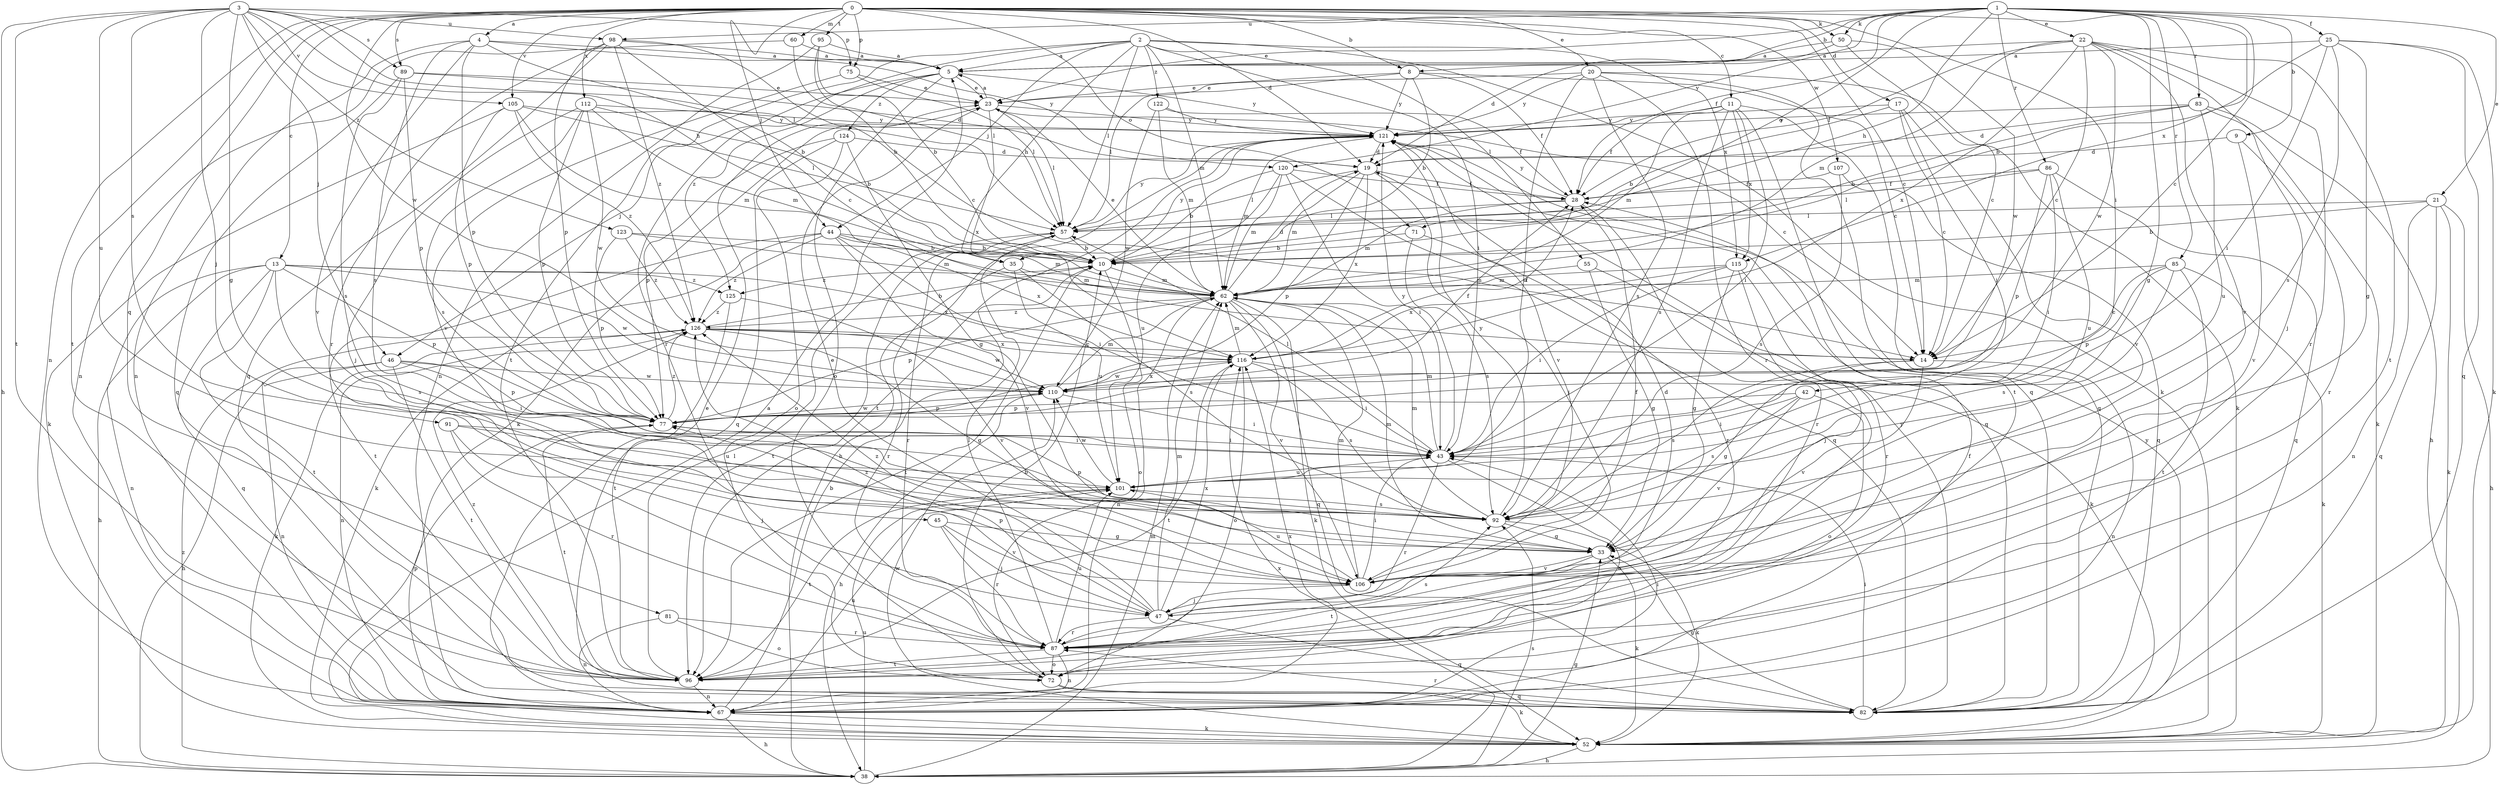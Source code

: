strict digraph  {
0;
1;
2;
3;
4;
5;
8;
9;
10;
11;
13;
14;
17;
19;
20;
21;
22;
23;
25;
28;
33;
35;
38;
42;
43;
44;
45;
46;
47;
50;
52;
55;
57;
60;
62;
67;
71;
72;
75;
77;
81;
82;
83;
85;
86;
87;
89;
91;
92;
95;
96;
98;
101;
105;
106;
107;
110;
112;
115;
116;
120;
121;
122;
123;
124;
125;
126;
0 -> 4  [label=a];
0 -> 8  [label=b];
0 -> 11  [label=c];
0 -> 13  [label=c];
0 -> 14  [label=c];
0 -> 17  [label=d];
0 -> 19  [label=d];
0 -> 20  [label=e];
0 -> 33  [label=g];
0 -> 42  [label=i];
0 -> 44  [label=j];
0 -> 50  [label=k];
0 -> 60  [label=m];
0 -> 67  [label=n];
0 -> 71  [label=o];
0 -> 75  [label=p];
0 -> 81  [label=q];
0 -> 89  [label=s];
0 -> 95  [label=t];
0 -> 96  [label=t];
0 -> 105  [label=v];
0 -> 107  [label=w];
0 -> 110  [label=w];
0 -> 112  [label=x];
1 -> 8  [label=b];
1 -> 9  [label=b];
1 -> 14  [label=c];
1 -> 21  [label=e];
1 -> 22  [label=e];
1 -> 23  [label=e];
1 -> 25  [label=f];
1 -> 28  [label=f];
1 -> 35  [label=h];
1 -> 50  [label=k];
1 -> 71  [label=o];
1 -> 83  [label=r];
1 -> 85  [label=r];
1 -> 86  [label=r];
1 -> 98  [label=u];
1 -> 115  [label=x];
1 -> 120  [label=y];
2 -> 5  [label=a];
2 -> 35  [label=h];
2 -> 43  [label=i];
2 -> 44  [label=j];
2 -> 52  [label=k];
2 -> 55  [label=l];
2 -> 57  [label=l];
2 -> 62  [label=m];
2 -> 87  [label=r];
2 -> 96  [label=t];
2 -> 115  [label=x];
2 -> 122  [label=z];
3 -> 33  [label=g];
3 -> 35  [label=h];
3 -> 38  [label=h];
3 -> 45  [label=j];
3 -> 46  [label=j];
3 -> 57  [label=l];
3 -> 75  [label=p];
3 -> 89  [label=s];
3 -> 91  [label=s];
3 -> 96  [label=t];
3 -> 98  [label=u];
3 -> 101  [label=u];
3 -> 105  [label=v];
3 -> 123  [label=z];
4 -> 5  [label=a];
4 -> 10  [label=b];
4 -> 67  [label=n];
4 -> 77  [label=p];
4 -> 92  [label=s];
4 -> 106  [label=v];
4 -> 120  [label=y];
5 -> 23  [label=e];
5 -> 46  [label=j];
5 -> 72  [label=o];
5 -> 121  [label=y];
5 -> 124  [label=z];
5 -> 125  [label=z];
8 -> 10  [label=b];
8 -> 14  [label=c];
8 -> 23  [label=e];
8 -> 28  [label=f];
8 -> 57  [label=l];
8 -> 121  [label=y];
9 -> 19  [label=d];
9 -> 87  [label=r];
9 -> 106  [label=v];
10 -> 62  [label=m];
10 -> 72  [label=o];
10 -> 96  [label=t];
10 -> 121  [label=y];
10 -> 125  [label=z];
11 -> 28  [label=f];
11 -> 43  [label=i];
11 -> 62  [label=m];
11 -> 82  [label=q];
11 -> 92  [label=s];
11 -> 96  [label=t];
11 -> 115  [label=x];
11 -> 121  [label=y];
13 -> 38  [label=h];
13 -> 67  [label=n];
13 -> 77  [label=p];
13 -> 82  [label=q];
13 -> 92  [label=s];
13 -> 96  [label=t];
13 -> 110  [label=w];
13 -> 116  [label=x];
13 -> 125  [label=z];
14 -> 33  [label=g];
14 -> 67  [label=n];
14 -> 92  [label=s];
14 -> 106  [label=v];
17 -> 10  [label=b];
17 -> 14  [label=c];
17 -> 43  [label=i];
17 -> 106  [label=v];
17 -> 121  [label=y];
19 -> 28  [label=f];
19 -> 47  [label=j];
19 -> 57  [label=l];
19 -> 62  [label=m];
19 -> 77  [label=p];
19 -> 116  [label=x];
20 -> 23  [label=e];
20 -> 52  [label=k];
20 -> 82  [label=q];
20 -> 87  [label=r];
20 -> 92  [label=s];
20 -> 101  [label=u];
20 -> 121  [label=y];
21 -> 10  [label=b];
21 -> 38  [label=h];
21 -> 52  [label=k];
21 -> 57  [label=l];
21 -> 67  [label=n];
21 -> 82  [label=q];
22 -> 5  [label=a];
22 -> 14  [label=c];
22 -> 28  [label=f];
22 -> 47  [label=j];
22 -> 62  [label=m];
22 -> 87  [label=r];
22 -> 96  [label=t];
22 -> 106  [label=v];
22 -> 110  [label=w];
22 -> 116  [label=x];
23 -> 5  [label=a];
23 -> 14  [label=c];
23 -> 52  [label=k];
23 -> 57  [label=l];
23 -> 116  [label=x];
23 -> 121  [label=y];
25 -> 5  [label=a];
25 -> 10  [label=b];
25 -> 33  [label=g];
25 -> 43  [label=i];
25 -> 52  [label=k];
25 -> 82  [label=q];
25 -> 92  [label=s];
28 -> 57  [label=l];
28 -> 62  [label=m];
28 -> 87  [label=r];
28 -> 121  [label=y];
33 -> 52  [label=k];
33 -> 62  [label=m];
33 -> 96  [label=t];
33 -> 106  [label=v];
35 -> 62  [label=m];
35 -> 87  [label=r];
35 -> 92  [label=s];
35 -> 101  [label=u];
38 -> 33  [label=g];
38 -> 62  [label=m];
38 -> 92  [label=s];
38 -> 101  [label=u];
38 -> 116  [label=x];
38 -> 126  [label=z];
42 -> 43  [label=i];
42 -> 72  [label=o];
42 -> 77  [label=p];
42 -> 92  [label=s];
42 -> 106  [label=v];
43 -> 57  [label=l];
43 -> 62  [label=m];
43 -> 72  [label=o];
43 -> 87  [label=r];
43 -> 101  [label=u];
43 -> 121  [label=y];
44 -> 10  [label=b];
44 -> 43  [label=i];
44 -> 52  [label=k];
44 -> 62  [label=m];
44 -> 96  [label=t];
44 -> 106  [label=v];
44 -> 116  [label=x];
44 -> 126  [label=z];
45 -> 33  [label=g];
45 -> 47  [label=j];
45 -> 87  [label=r];
45 -> 106  [label=v];
46 -> 38  [label=h];
46 -> 43  [label=i];
46 -> 67  [label=n];
46 -> 77  [label=p];
46 -> 96  [label=t];
46 -> 110  [label=w];
47 -> 19  [label=d];
47 -> 23  [label=e];
47 -> 62  [label=m];
47 -> 77  [label=p];
47 -> 82  [label=q];
47 -> 87  [label=r];
47 -> 116  [label=x];
47 -> 126  [label=z];
50 -> 5  [label=a];
50 -> 14  [label=c];
50 -> 19  [label=d];
50 -> 110  [label=w];
52 -> 5  [label=a];
52 -> 38  [label=h];
52 -> 110  [label=w];
52 -> 121  [label=y];
55 -> 33  [label=g];
55 -> 52  [label=k];
55 -> 62  [label=m];
57 -> 10  [label=b];
57 -> 87  [label=r];
57 -> 96  [label=t];
57 -> 121  [label=y];
60 -> 5  [label=a];
60 -> 57  [label=l];
60 -> 67  [label=n];
62 -> 19  [label=d];
62 -> 23  [label=e];
62 -> 52  [label=k];
62 -> 67  [label=n];
62 -> 77  [label=p];
62 -> 82  [label=q];
62 -> 106  [label=v];
62 -> 126  [label=z];
67 -> 10  [label=b];
67 -> 23  [label=e];
67 -> 28  [label=f];
67 -> 38  [label=h];
67 -> 43  [label=i];
67 -> 52  [label=k];
67 -> 77  [label=p];
67 -> 101  [label=u];
67 -> 116  [label=x];
71 -> 10  [label=b];
71 -> 87  [label=r];
71 -> 92  [label=s];
72 -> 10  [label=b];
72 -> 52  [label=k];
72 -> 82  [label=q];
75 -> 23  [label=e];
75 -> 57  [label=l];
75 -> 106  [label=v];
77 -> 43  [label=i];
77 -> 96  [label=t];
77 -> 110  [label=w];
77 -> 126  [label=z];
81 -> 67  [label=n];
81 -> 72  [label=o];
81 -> 87  [label=r];
82 -> 33  [label=g];
82 -> 43  [label=i];
82 -> 87  [label=r];
82 -> 121  [label=y];
83 -> 10  [label=b];
83 -> 19  [label=d];
83 -> 38  [label=h];
83 -> 52  [label=k];
83 -> 101  [label=u];
83 -> 121  [label=y];
85 -> 14  [label=c];
85 -> 52  [label=k];
85 -> 62  [label=m];
85 -> 77  [label=p];
85 -> 92  [label=s];
85 -> 96  [label=t];
86 -> 28  [label=f];
86 -> 43  [label=i];
86 -> 57  [label=l];
86 -> 77  [label=p];
86 -> 82  [label=q];
86 -> 101  [label=u];
87 -> 57  [label=l];
87 -> 67  [label=n];
87 -> 72  [label=o];
87 -> 92  [label=s];
87 -> 96  [label=t];
87 -> 101  [label=u];
89 -> 19  [label=d];
89 -> 23  [label=e];
89 -> 77  [label=p];
89 -> 82  [label=q];
89 -> 92  [label=s];
91 -> 43  [label=i];
91 -> 47  [label=j];
91 -> 87  [label=r];
91 -> 101  [label=u];
92 -> 33  [label=g];
92 -> 52  [label=k];
92 -> 62  [label=m];
92 -> 77  [label=p];
92 -> 121  [label=y];
95 -> 5  [label=a];
95 -> 10  [label=b];
95 -> 14  [label=c];
95 -> 67  [label=n];
96 -> 57  [label=l];
96 -> 67  [label=n];
96 -> 126  [label=z];
98 -> 5  [label=a];
98 -> 10  [label=b];
98 -> 14  [label=c];
98 -> 77  [label=p];
98 -> 82  [label=q];
98 -> 87  [label=r];
98 -> 126  [label=z];
101 -> 92  [label=s];
101 -> 96  [label=t];
101 -> 110  [label=w];
105 -> 52  [label=k];
105 -> 57  [label=l];
105 -> 62  [label=m];
105 -> 77  [label=p];
105 -> 121  [label=y];
105 -> 126  [label=z];
106 -> 28  [label=f];
106 -> 43  [label=i];
106 -> 47  [label=j];
106 -> 62  [label=m];
106 -> 101  [label=u];
106 -> 126  [label=z];
107 -> 28  [label=f];
107 -> 82  [label=q];
107 -> 92  [label=s];
110 -> 28  [label=f];
110 -> 38  [label=h];
110 -> 43  [label=i];
110 -> 62  [label=m];
110 -> 77  [label=p];
110 -> 116  [label=x];
112 -> 10  [label=b];
112 -> 47  [label=j];
112 -> 62  [label=m];
112 -> 77  [label=p];
112 -> 92  [label=s];
112 -> 110  [label=w];
112 -> 121  [label=y];
115 -> 33  [label=g];
115 -> 43  [label=i];
115 -> 47  [label=j];
115 -> 62  [label=m];
115 -> 87  [label=r];
115 -> 116  [label=x];
116 -> 28  [label=f];
116 -> 43  [label=i];
116 -> 62  [label=m];
116 -> 72  [label=o];
116 -> 92  [label=s];
116 -> 96  [label=t];
116 -> 110  [label=w];
120 -> 10  [label=b];
120 -> 28  [label=f];
120 -> 43  [label=i];
120 -> 62  [label=m];
120 -> 82  [label=q];
120 -> 101  [label=u];
121 -> 19  [label=d];
121 -> 38  [label=h];
121 -> 62  [label=m];
121 -> 82  [label=q];
121 -> 96  [label=t];
121 -> 106  [label=v];
122 -> 28  [label=f];
122 -> 62  [label=m];
122 -> 110  [label=w];
122 -> 121  [label=y];
123 -> 10  [label=b];
123 -> 62  [label=m];
123 -> 77  [label=p];
123 -> 126  [label=z];
124 -> 19  [label=d];
124 -> 33  [label=g];
124 -> 72  [label=o];
124 -> 77  [label=p];
124 -> 82  [label=q];
125 -> 96  [label=t];
125 -> 106  [label=v];
125 -> 126  [label=z];
126 -> 10  [label=b];
126 -> 14  [label=c];
126 -> 33  [label=g];
126 -> 52  [label=k];
126 -> 67  [label=n];
126 -> 110  [label=w];
126 -> 116  [label=x];
}
